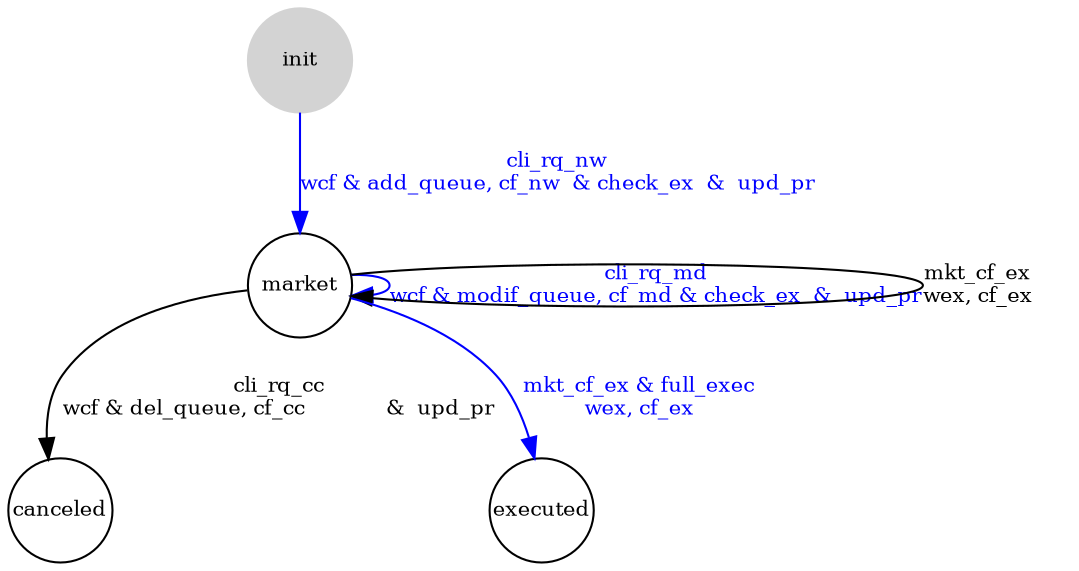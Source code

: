 digraph automata {
    node [shape = circle, fontsize=10, fixedsize=true width=0.7];
    init [ style = filled, color=lightgrey ];

        init  ->  market  [ label = "cli_rq_nw\nwcf & add_queue, cf_nw  & check_ex  &  upd_pr", color=blue, fontcolor=blue, fontsize=10, fixedsize=true ];
    market  ->  market  [ label = "cli_rq_md\nwcf & modif_queue, cf_md & check_ex  &  upd_pr", color=blue, fontcolor=blue, fontsize=10, fixedsize=true ];
    market  ->  canceled  [ label = "cli_rq_cc\nwcf & del_queue, cf_cc             &  upd_pr", color=black, fontcolor=black, fontsize=10, fixedsize=true ];
    market  ->  executed  [ label = "mkt_cf_ex & full_exec\nwex, cf_ex", color=blue, fontcolor=blue, fontsize=10, fixedsize=true ];
    market  ->  market  [ label = "mkt_cf_ex\nwex, cf_ex", color=black, fontcolor=black, fontsize=10, fixedsize=true ];
 

    //ord_ls  [ shape = plaintext ];
}
